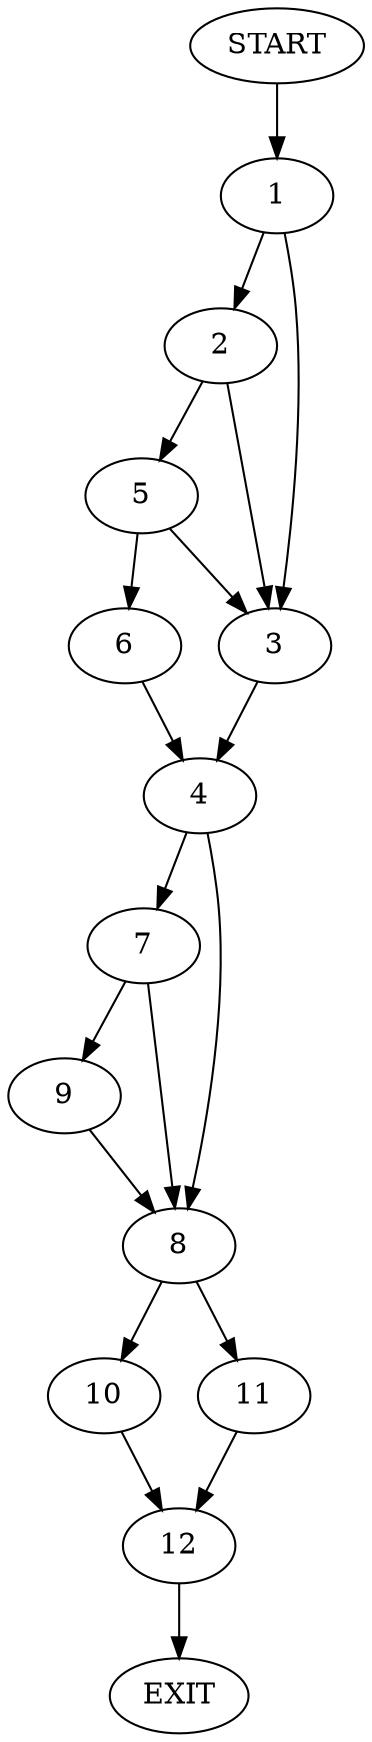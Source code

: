 digraph {
0 [label="START"]
13 [label="EXIT"]
0 -> 1
1 -> 2
1 -> 3
3 -> 4
2 -> 5
2 -> 3
5 -> 6
5 -> 3
6 -> 4
4 -> 7
4 -> 8
7 -> 8
7 -> 9
8 -> 10
8 -> 11
9 -> 8
10 -> 12
11 -> 12
12 -> 13
}
